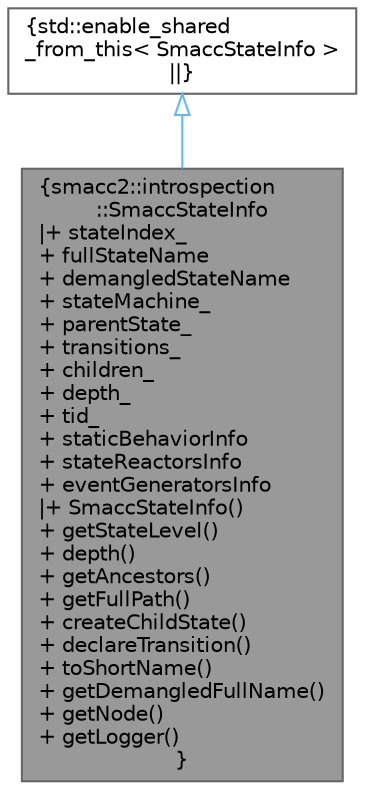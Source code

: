 digraph "smacc2::introspection::SmaccStateInfo"
{
 // LATEX_PDF_SIZE
  bgcolor="transparent";
  edge [fontname=Helvetica,fontsize=10,labelfontname=Helvetica,labelfontsize=10];
  node [fontname=Helvetica,fontsize=10,shape=box,height=0.2,width=0.4];
  Node1 [label="{smacc2::introspection\l::SmaccStateInfo\n|+ stateIndex_\l+ fullStateName\l+ demangledStateName\l+ stateMachine_\l+ parentState_\l+ transitions_\l+ children_\l+ depth_\l+ tid_\l+ staticBehaviorInfo\l+ stateReactorsInfo\l+ eventGeneratorsInfo\l|+ SmaccStateInfo()\l+ getStateLevel()\l+ depth()\l+ getAncestors()\l+ getFullPath()\l+ createChildState()\l+ declareTransition()\l+ toShortName()\l+ getDemangledFullName()\l+ getNode()\l+ getLogger()\l}",height=0.2,width=0.4,color="gray40", fillcolor="grey60", style="filled", fontcolor="black",tooltip=" "];
  Node2 -> Node1 [dir="back",color="steelblue1",style="solid",arrowtail="onormal"];
  Node2 [label="{std::enable_shared\l_from_this\< SmaccStateInfo \>\n||}",height=0.2,width=0.4,color="gray40", fillcolor="white", style="filled",tooltip=" "];
}
